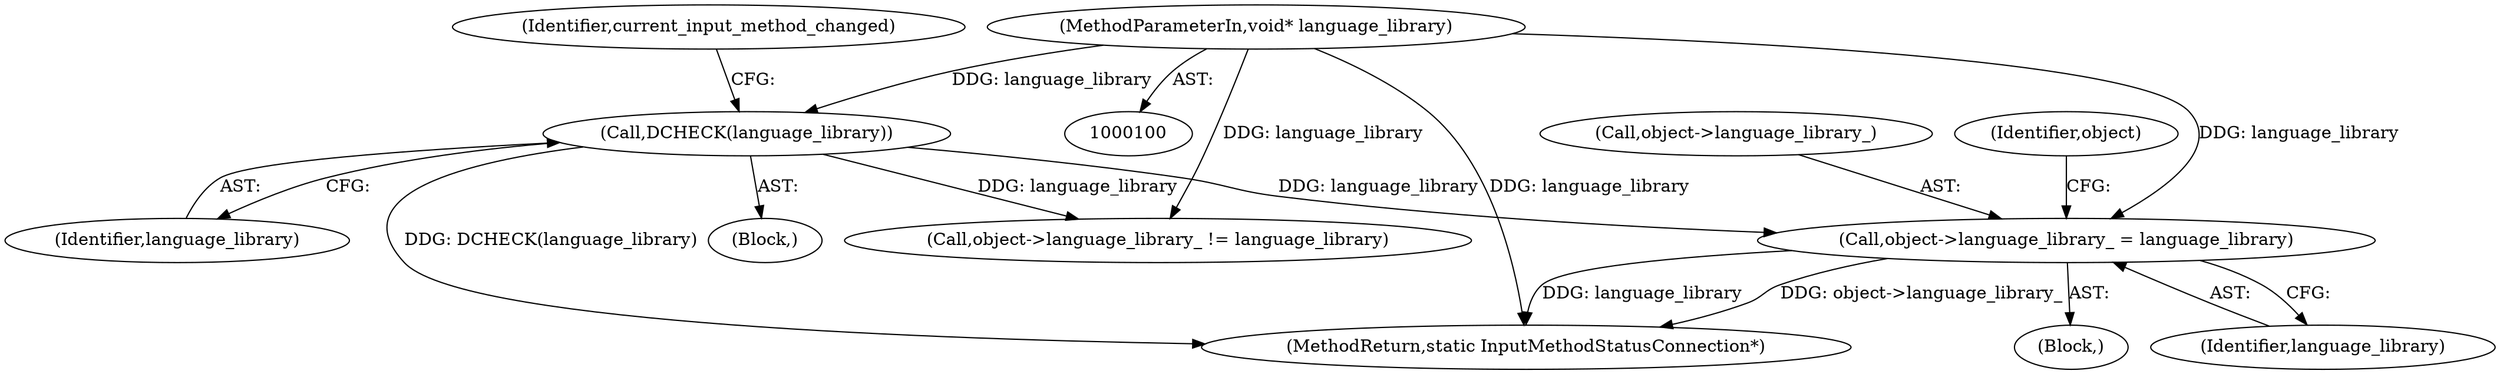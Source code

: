 digraph "1_Chrome_dc7b094a338c6c521f918f478e993f0f74bbea0d_58@pointer" {
"1000126" [label="(Call,object->language_library_ = language_library)"];
"1000107" [label="(Call,DCHECK(language_library))"];
"1000101" [label="(MethodParameterIn,void* language_library)"];
"1000154" [label="(Call,object->language_library_ != language_library)"];
"1000166" [label="(MethodReturn,static InputMethodStatusConnection*)"];
"1000133" [label="(Identifier,object)"];
"1000126" [label="(Call,object->language_library_ = language_library)"];
"1000107" [label="(Call,DCHECK(language_library))"];
"1000111" [label="(Identifier,current_input_method_changed)"];
"1000125" [label="(Block,)"];
"1000127" [label="(Call,object->language_library_)"];
"1000106" [label="(Block,)"];
"1000101" [label="(MethodParameterIn,void* language_library)"];
"1000108" [label="(Identifier,language_library)"];
"1000130" [label="(Identifier,language_library)"];
"1000126" -> "1000125"  [label="AST: "];
"1000126" -> "1000130"  [label="CFG: "];
"1000127" -> "1000126"  [label="AST: "];
"1000130" -> "1000126"  [label="AST: "];
"1000133" -> "1000126"  [label="CFG: "];
"1000126" -> "1000166"  [label="DDG: object->language_library_"];
"1000126" -> "1000166"  [label="DDG: language_library"];
"1000107" -> "1000126"  [label="DDG: language_library"];
"1000101" -> "1000126"  [label="DDG: language_library"];
"1000107" -> "1000106"  [label="AST: "];
"1000107" -> "1000108"  [label="CFG: "];
"1000108" -> "1000107"  [label="AST: "];
"1000111" -> "1000107"  [label="CFG: "];
"1000107" -> "1000166"  [label="DDG: DCHECK(language_library)"];
"1000101" -> "1000107"  [label="DDG: language_library"];
"1000107" -> "1000154"  [label="DDG: language_library"];
"1000101" -> "1000100"  [label="AST: "];
"1000101" -> "1000166"  [label="DDG: language_library"];
"1000101" -> "1000154"  [label="DDG: language_library"];
}
